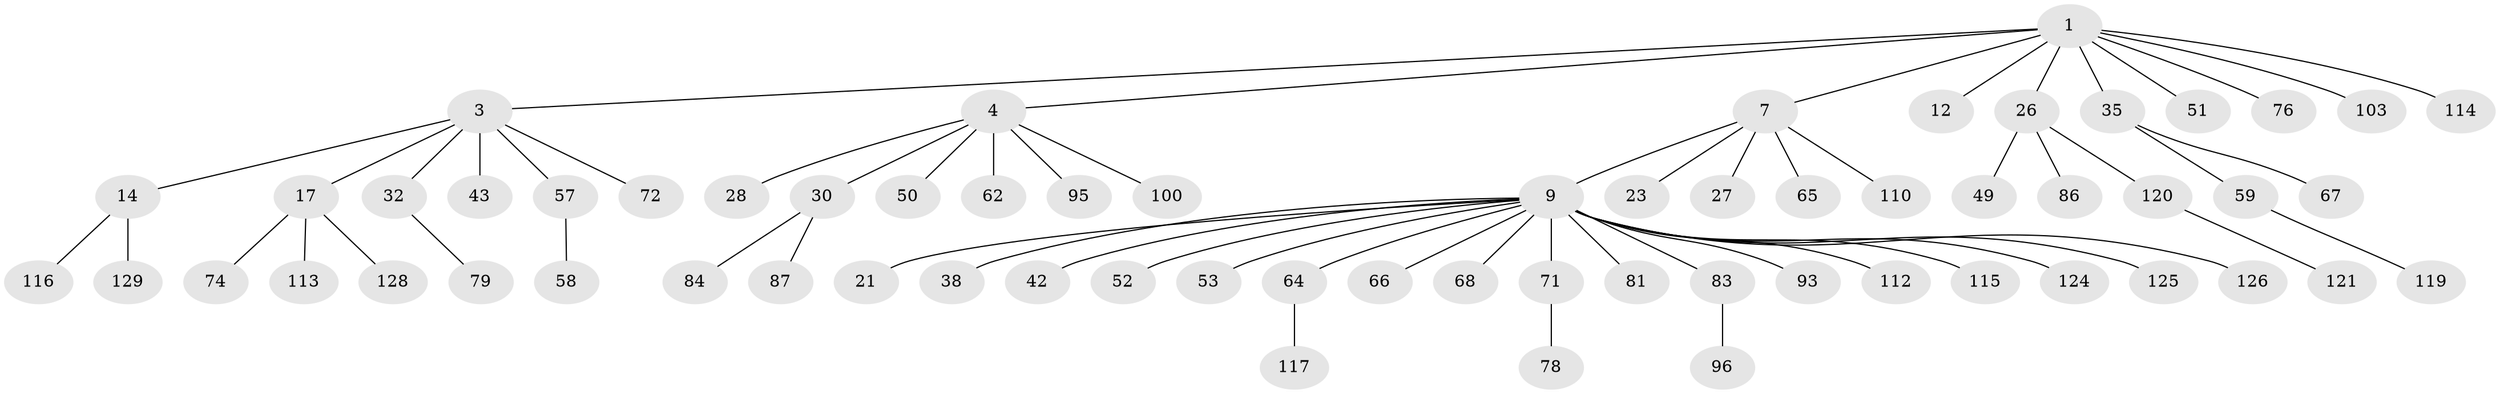 // original degree distribution, {3: 0.10077519379844961, 7: 0.023255813953488372, 5: 0.031007751937984496, 2: 0.3178294573643411, 6: 0.007751937984496124, 4: 0.05426356589147287, 1: 0.46511627906976744}
// Generated by graph-tools (version 1.1) at 2025/15/03/09/25 04:15:35]
// undirected, 64 vertices, 63 edges
graph export_dot {
graph [start="1"]
  node [color=gray90,style=filled];
  1 [super="+2+6"];
  3 [super="+11"];
  4 [super="+24+5"];
  7 [super="+8+20"];
  9 [super="+18+13+15+19+69"];
  12 [super="+54"];
  14 [super="+41+98"];
  17 [super="+22"];
  21 [super="+46"];
  23;
  26 [super="+29+31"];
  27;
  28 [super="+91"];
  30 [super="+55"];
  32 [super="+45"];
  35 [super="+40+44"];
  38;
  42;
  43 [super="+56"];
  49;
  50 [super="+122+108"];
  51;
  52 [super="+105"];
  53;
  57;
  58 [super="+82"];
  59;
  62 [super="+111"];
  64 [super="+92"];
  65;
  66;
  67;
  68;
  71;
  72;
  74;
  76;
  78;
  79 [super="+107"];
  81;
  83;
  84;
  86;
  87 [super="+94"];
  93 [super="+101"];
  95;
  96;
  100;
  103 [super="+104"];
  110;
  112 [super="+118"];
  113;
  114;
  115;
  116;
  117;
  119 [super="+123"];
  120;
  121;
  124;
  125;
  126;
  128;
  129;
  1 -- 3;
  1 -- 114;
  1 -- 51;
  1 -- 4;
  1 -- 103;
  1 -- 26;
  1 -- 12;
  1 -- 35;
  1 -- 76;
  1 -- 7;
  3 -- 14;
  3 -- 43;
  3 -- 72;
  3 -- 32;
  3 -- 17;
  3 -- 57;
  4 -- 30;
  4 -- 50;
  4 -- 100;
  4 -- 28;
  4 -- 62;
  4 -- 95;
  7 -- 65;
  7 -- 23;
  7 -- 9;
  7 -- 27;
  7 -- 110;
  9 -- 71;
  9 -- 64;
  9 -- 126;
  9 -- 66;
  9 -- 68;
  9 -- 38;
  9 -- 42;
  9 -- 112;
  9 -- 115;
  9 -- 52;
  9 -- 53;
  9 -- 21;
  9 -- 125;
  9 -- 81;
  9 -- 93;
  9 -- 83;
  9 -- 124;
  14 -- 129;
  14 -- 116;
  17 -- 74;
  17 -- 128;
  17 -- 113;
  26 -- 49;
  26 -- 120;
  26 -- 86;
  30 -- 84;
  30 -- 87;
  32 -- 79;
  35 -- 59;
  35 -- 67;
  57 -- 58;
  59 -- 119;
  64 -- 117;
  71 -- 78;
  83 -- 96;
  120 -- 121;
}
